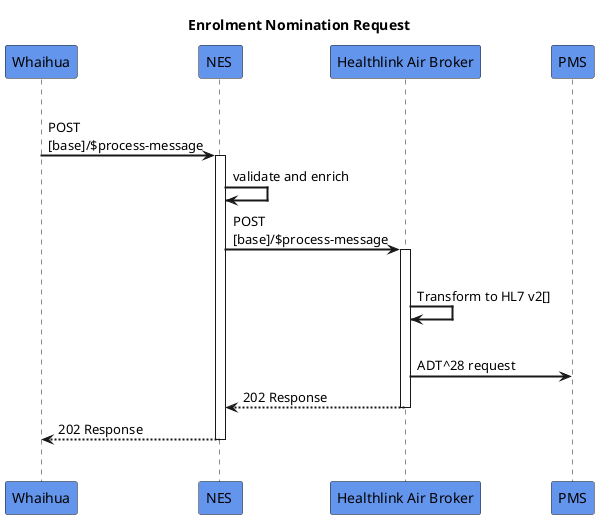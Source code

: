 @startuml
skinparam sequenceArrowThickness 2
skinparam roundcorner 5
skinparam maxmessagesize 180
skinparam sequenceParticipant bold
title  Enrolment Nomination Request
participant "Whaihua" as AA #CornflowerBlue
participant "NES " as A #CornflowerBlue
participant "Healthlink Air Broker" as B #CornflowerBlue
participant "PMS" as C #CornflowerBlue
|||

AA -> A: POST [base]/$process-message
activate A
A -> A:  validate and enrich

A -> B: POST [base]/$process-message
activate B
|||
B -> B: Transform to HL7 v2[]
|||
B -> C: ADT^28 request
B -[dashed]-> A: 202 Response 
deactivate B
A -[dashed]-> AA: 202 Response 

deactivate A
|||
@enduml